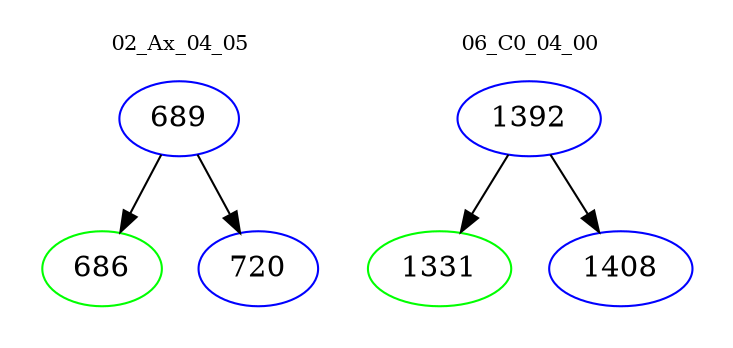 digraph{
subgraph cluster_0 {
color = white
label = "02_Ax_04_05";
fontsize=10;
T0_689 [label="689", color="blue"]
T0_689 -> T0_686 [color="black"]
T0_686 [label="686", color="green"]
T0_689 -> T0_720 [color="black"]
T0_720 [label="720", color="blue"]
}
subgraph cluster_1 {
color = white
label = "06_C0_04_00";
fontsize=10;
T1_1392 [label="1392", color="blue"]
T1_1392 -> T1_1331 [color="black"]
T1_1331 [label="1331", color="green"]
T1_1392 -> T1_1408 [color="black"]
T1_1408 [label="1408", color="blue"]
}
}
